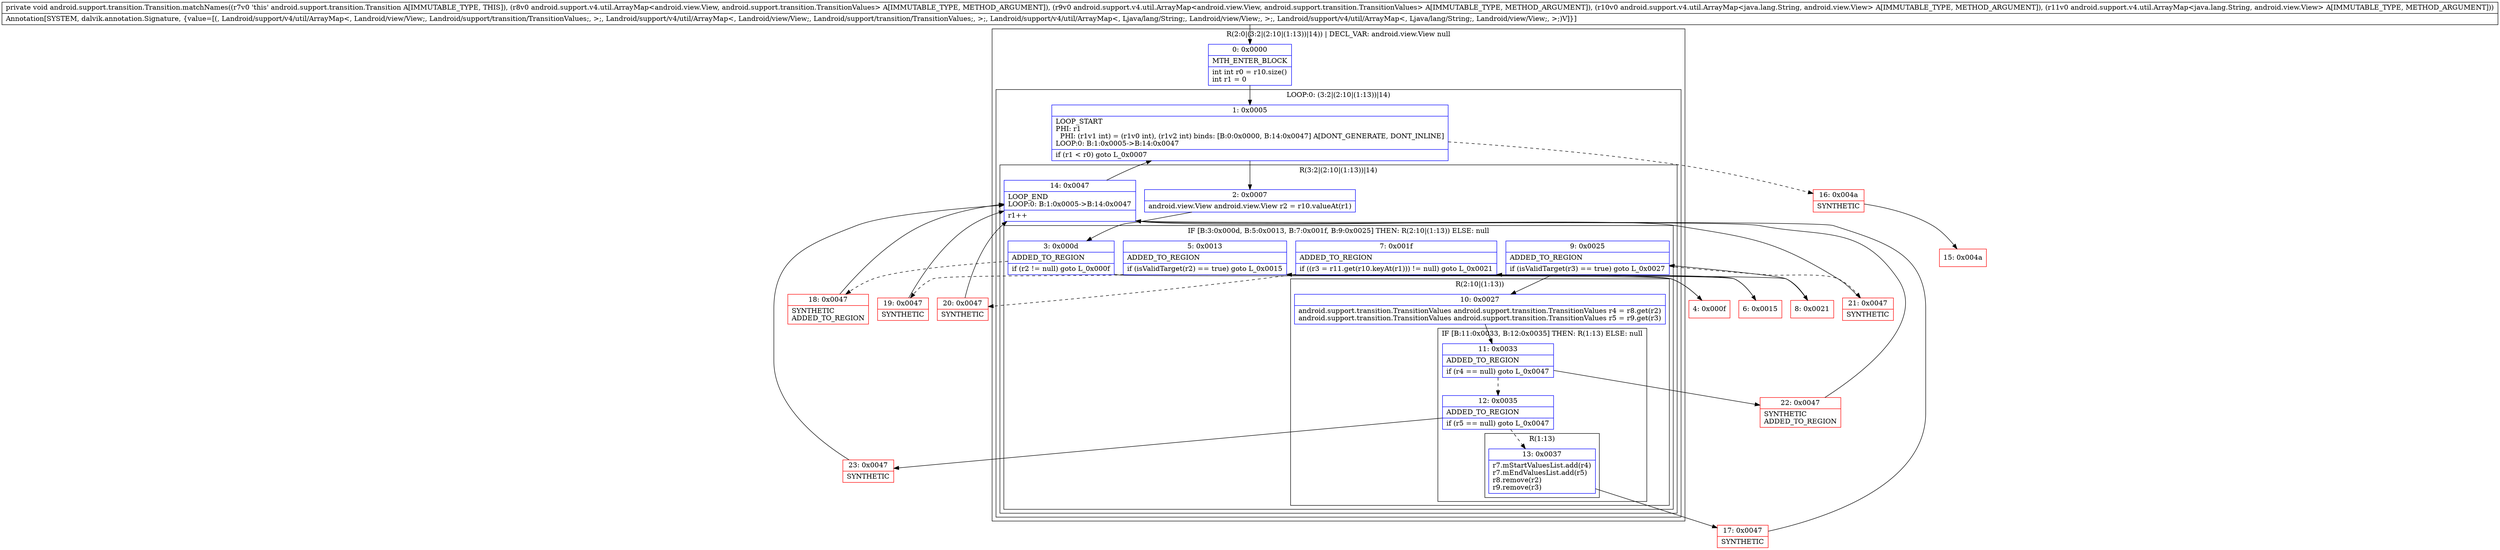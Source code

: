 digraph "CFG forandroid.support.transition.Transition.matchNames(Landroid\/support\/v4\/util\/ArrayMap;Landroid\/support\/v4\/util\/ArrayMap;Landroid\/support\/v4\/util\/ArrayMap;Landroid\/support\/v4\/util\/ArrayMap;)V" {
subgraph cluster_Region_506013618 {
label = "R(2:0|(3:2|(2:10|(1:13))|14)) | DECL_VAR: android.view.View null\l";
node [shape=record,color=blue];
Node_0 [shape=record,label="{0\:\ 0x0000|MTH_ENTER_BLOCK\l|int int r0 = r10.size()\lint r1 = 0\l}"];
subgraph cluster_LoopRegion_1029344015 {
label = "LOOP:0: (3:2|(2:10|(1:13))|14)";
node [shape=record,color=blue];
Node_1 [shape=record,label="{1\:\ 0x0005|LOOP_START\lPHI: r1 \l  PHI: (r1v1 int) = (r1v0 int), (r1v2 int) binds: [B:0:0x0000, B:14:0x0047] A[DONT_GENERATE, DONT_INLINE]\lLOOP:0: B:1:0x0005\-\>B:14:0x0047\l|if (r1 \< r0) goto L_0x0007\l}"];
subgraph cluster_Region_3035750 {
label = "R(3:2|(2:10|(1:13))|14)";
node [shape=record,color=blue];
Node_2 [shape=record,label="{2\:\ 0x0007|android.view.View android.view.View r2 = r10.valueAt(r1)\l}"];
subgraph cluster_IfRegion_125465578 {
label = "IF [B:3:0x000d, B:5:0x0013, B:7:0x001f, B:9:0x0025] THEN: R(2:10|(1:13)) ELSE: null";
node [shape=record,color=blue];
Node_3 [shape=record,label="{3\:\ 0x000d|ADDED_TO_REGION\l|if (r2 != null) goto L_0x000f\l}"];
Node_5 [shape=record,label="{5\:\ 0x0013|ADDED_TO_REGION\l|if (isValidTarget(r2) == true) goto L_0x0015\l}"];
Node_7 [shape=record,label="{7\:\ 0x001f|ADDED_TO_REGION\l|if ((r3 = r11.get(r10.keyAt(r1))) != null) goto L_0x0021\l}"];
Node_9 [shape=record,label="{9\:\ 0x0025|ADDED_TO_REGION\l|if (isValidTarget(r3) == true) goto L_0x0027\l}"];
subgraph cluster_Region_1354350592 {
label = "R(2:10|(1:13))";
node [shape=record,color=blue];
Node_10 [shape=record,label="{10\:\ 0x0027|android.support.transition.TransitionValues android.support.transition.TransitionValues r4 = r8.get(r2)\landroid.support.transition.TransitionValues android.support.transition.TransitionValues r5 = r9.get(r3)\l}"];
subgraph cluster_IfRegion_1268638677 {
label = "IF [B:11:0x0033, B:12:0x0035] THEN: R(1:13) ELSE: null";
node [shape=record,color=blue];
Node_11 [shape=record,label="{11\:\ 0x0033|ADDED_TO_REGION\l|if (r4 == null) goto L_0x0047\l}"];
Node_12 [shape=record,label="{12\:\ 0x0035|ADDED_TO_REGION\l|if (r5 == null) goto L_0x0047\l}"];
subgraph cluster_Region_970079211 {
label = "R(1:13)";
node [shape=record,color=blue];
Node_13 [shape=record,label="{13\:\ 0x0037|r7.mStartValuesList.add(r4)\lr7.mEndValuesList.add(r5)\lr8.remove(r2)\lr9.remove(r3)\l}"];
}
}
}
}
Node_14 [shape=record,label="{14\:\ 0x0047|LOOP_END\lLOOP:0: B:1:0x0005\-\>B:14:0x0047\l|r1++\l}"];
}
}
}
Node_4 [shape=record,color=red,label="{4\:\ 0x000f}"];
Node_6 [shape=record,color=red,label="{6\:\ 0x0015}"];
Node_8 [shape=record,color=red,label="{8\:\ 0x0021}"];
Node_15 [shape=record,color=red,label="{15\:\ 0x004a}"];
Node_16 [shape=record,color=red,label="{16\:\ 0x004a|SYNTHETIC\l}"];
Node_17 [shape=record,color=red,label="{17\:\ 0x0047|SYNTHETIC\l}"];
Node_18 [shape=record,color=red,label="{18\:\ 0x0047|SYNTHETIC\lADDED_TO_REGION\l}"];
Node_19 [shape=record,color=red,label="{19\:\ 0x0047|SYNTHETIC\l}"];
Node_20 [shape=record,color=red,label="{20\:\ 0x0047|SYNTHETIC\l}"];
Node_21 [shape=record,color=red,label="{21\:\ 0x0047|SYNTHETIC\l}"];
Node_22 [shape=record,color=red,label="{22\:\ 0x0047|SYNTHETIC\lADDED_TO_REGION\l}"];
Node_23 [shape=record,color=red,label="{23\:\ 0x0047|SYNTHETIC\l}"];
MethodNode[shape=record,label="{private void android.support.transition.Transition.matchNames((r7v0 'this' android.support.transition.Transition A[IMMUTABLE_TYPE, THIS]), (r8v0 android.support.v4.util.ArrayMap\<android.view.View, android.support.transition.TransitionValues\> A[IMMUTABLE_TYPE, METHOD_ARGUMENT]), (r9v0 android.support.v4.util.ArrayMap\<android.view.View, android.support.transition.TransitionValues\> A[IMMUTABLE_TYPE, METHOD_ARGUMENT]), (r10v0 android.support.v4.util.ArrayMap\<java.lang.String, android.view.View\> A[IMMUTABLE_TYPE, METHOD_ARGUMENT]), (r11v0 android.support.v4.util.ArrayMap\<java.lang.String, android.view.View\> A[IMMUTABLE_TYPE, METHOD_ARGUMENT]))  | Annotation[SYSTEM, dalvik.annotation.Signature, \{value=[(, Landroid\/support\/v4\/util\/ArrayMap\<, Landroid\/view\/View;, Landroid\/support\/transition\/TransitionValues;, \>;, Landroid\/support\/v4\/util\/ArrayMap\<, Landroid\/view\/View;, Landroid\/support\/transition\/TransitionValues;, \>;, Landroid\/support\/v4\/util\/ArrayMap\<, Ljava\/lang\/String;, Landroid\/view\/View;, \>;, Landroid\/support\/v4\/util\/ArrayMap\<, Ljava\/lang\/String;, Landroid\/view\/View;, \>;)V]\}]\l}"];
MethodNode -> Node_0;
Node_0 -> Node_1;
Node_1 -> Node_2;
Node_1 -> Node_16[style=dashed];
Node_2 -> Node_3;
Node_3 -> Node_4;
Node_3 -> Node_18[style=dashed];
Node_5 -> Node_6;
Node_5 -> Node_19[style=dashed];
Node_7 -> Node_8;
Node_7 -> Node_20[style=dashed];
Node_9 -> Node_10;
Node_9 -> Node_21[style=dashed];
Node_10 -> Node_11;
Node_11 -> Node_12[style=dashed];
Node_11 -> Node_22;
Node_12 -> Node_13[style=dashed];
Node_12 -> Node_23;
Node_13 -> Node_17;
Node_14 -> Node_1;
Node_4 -> Node_5;
Node_6 -> Node_7;
Node_8 -> Node_9;
Node_16 -> Node_15;
Node_17 -> Node_14;
Node_18 -> Node_14;
Node_19 -> Node_14;
Node_20 -> Node_14;
Node_21 -> Node_14;
Node_22 -> Node_14;
Node_23 -> Node_14;
}

